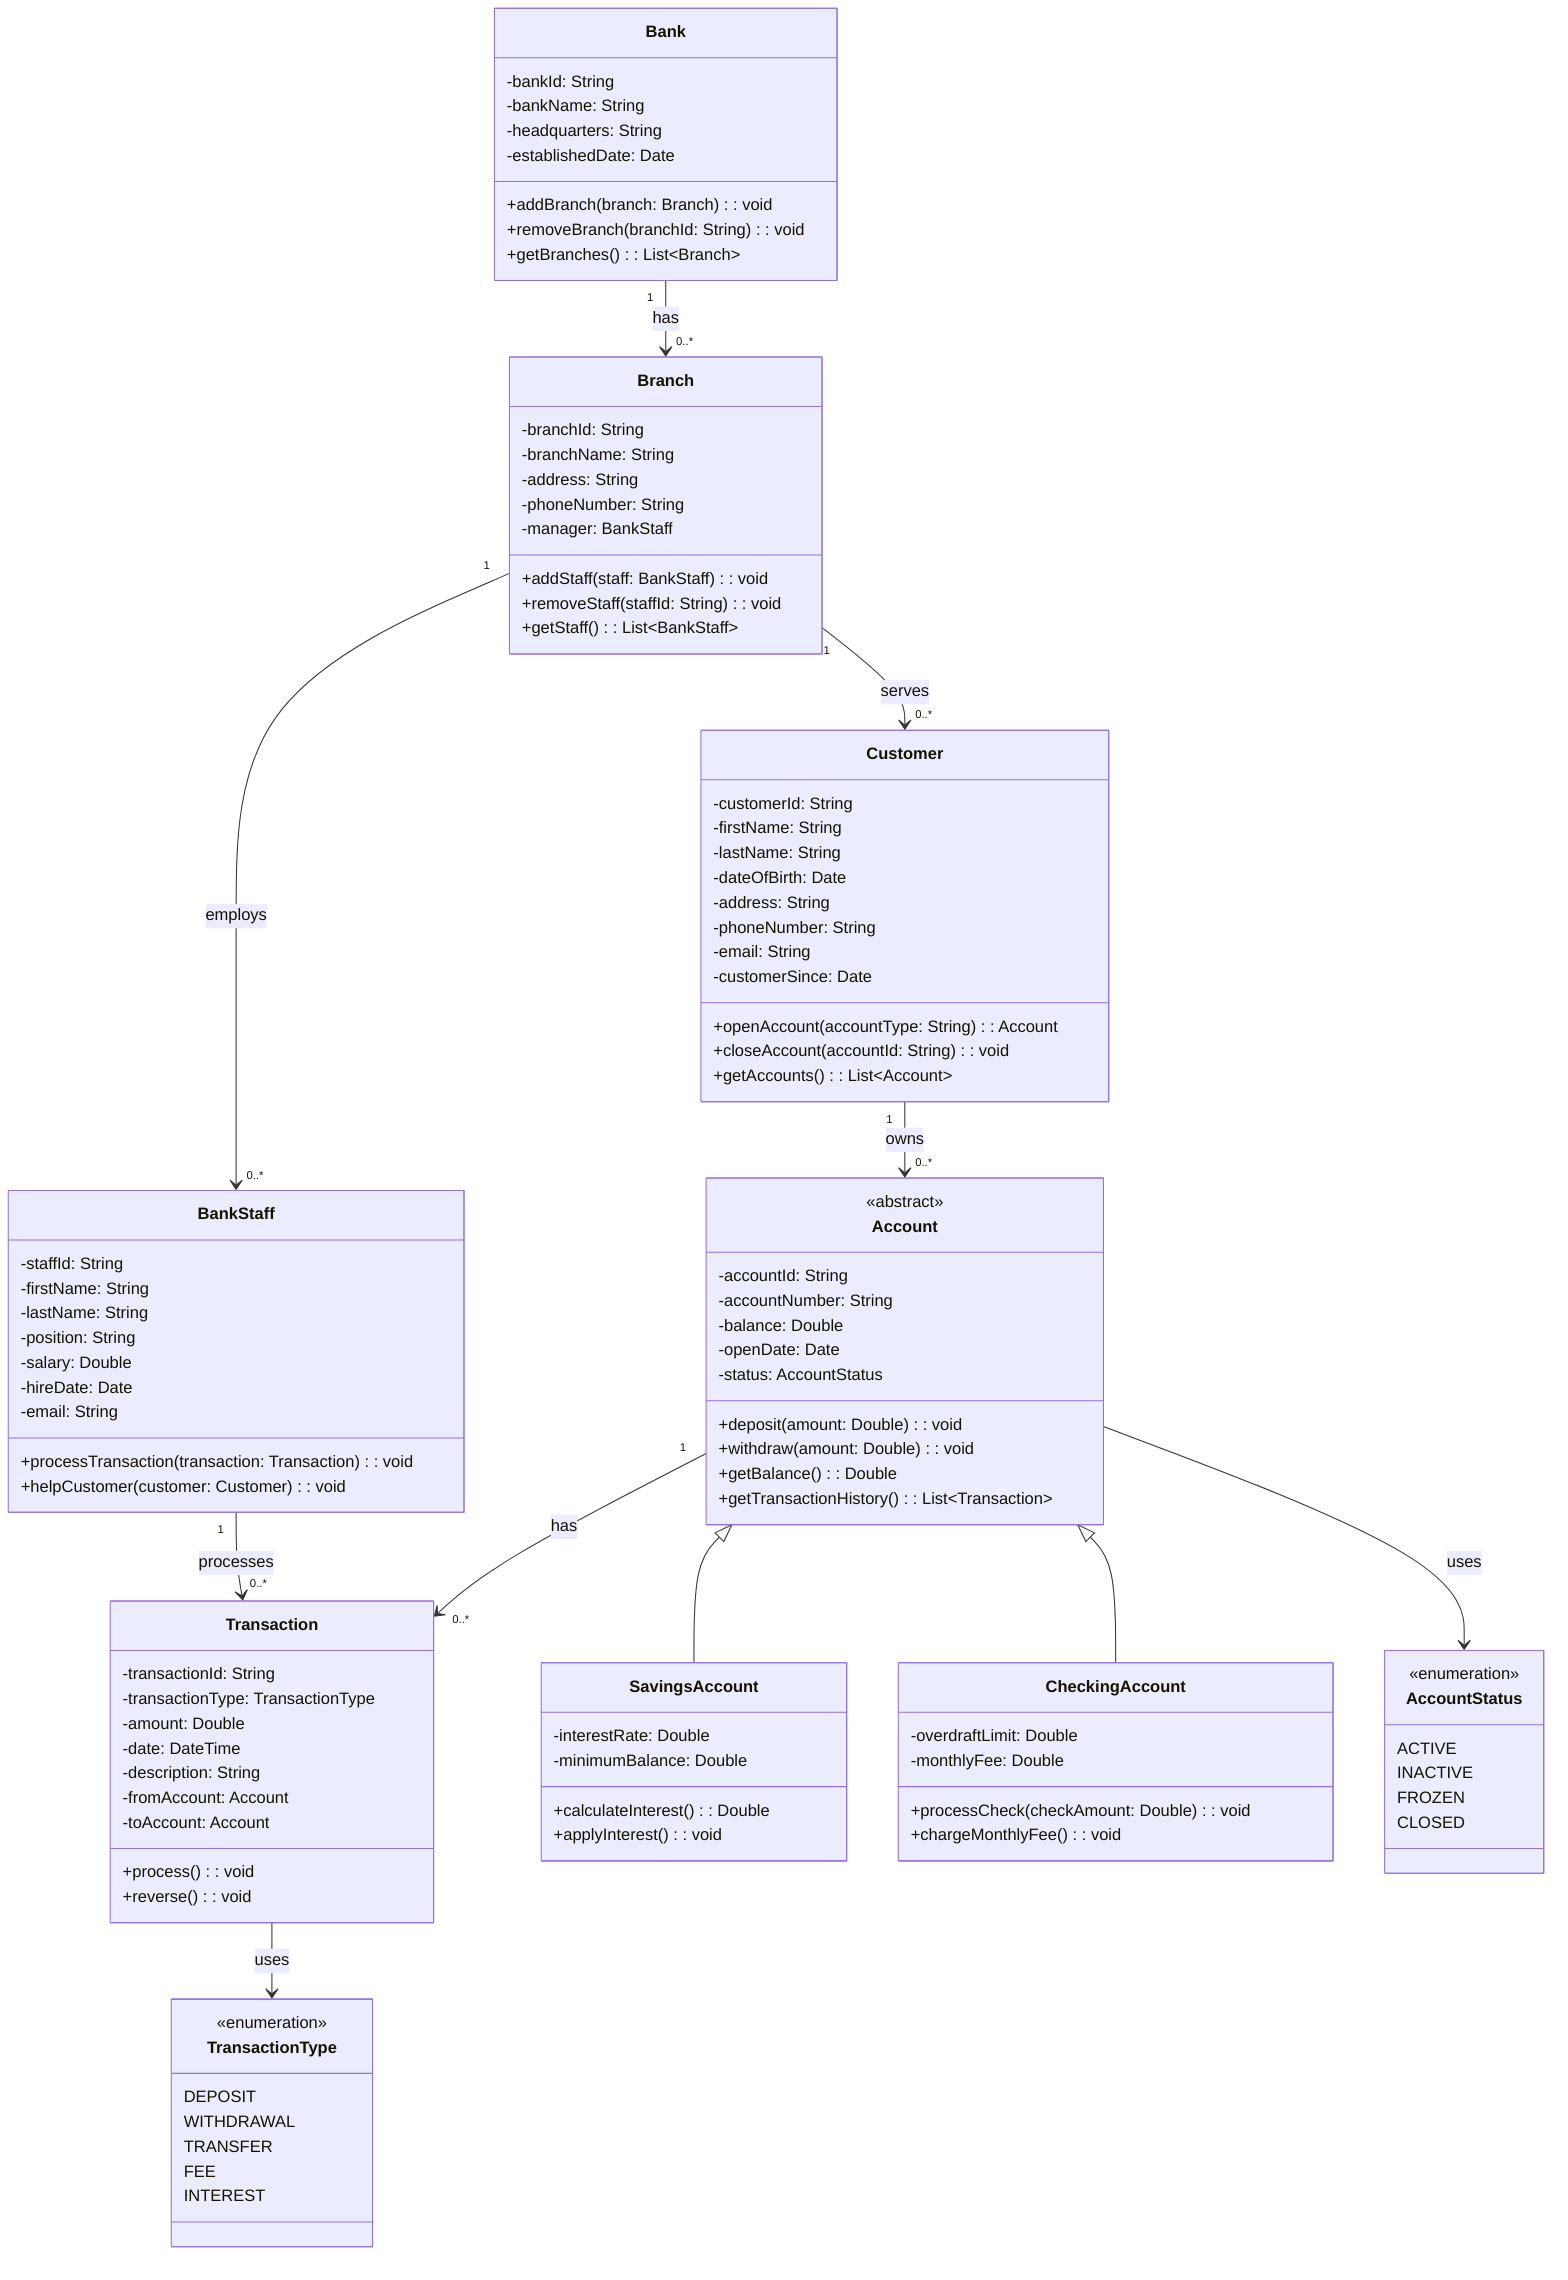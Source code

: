 classDiagram
    class Bank {
        -bankId: String
        -bankName: String
        -headquarters: String
        -establishedDate: Date
        +addBranch(branch: Branch): void
        +removeBranch(branchId: String): void
        +getBranches(): List~Branch~
    }

    class Branch {
        -branchId: String
        -branchName: String
        -address: String
        -phoneNumber: String
        -manager: BankStaff
        +addStaff(staff: BankStaff): void
        +removeStaff(staffId: String): void
        +getStaff(): List~BankStaff~
    }

    class BankStaff {
        -staffId: String
        -firstName: String
        -lastName: String
        -position: String
        -salary: Double
        -hireDate: Date
        -email: String
        +processTransaction(transaction: Transaction): void
        +helpCustomer(customer: Customer): void
    }

    class Customer {
        -customerId: String
        -firstName: String
        -lastName: String
        -dateOfBirth: Date
        -address: String
        -phoneNumber: String
        -email: String
        -customerSince: Date
        +openAccount(accountType: String): Account
        +closeAccount(accountId: String): void
        +getAccounts(): List~Account~
    }

    class Account {
        <<abstract>>
        -accountId: String
        -accountNumber: String
        -balance: Double
        -openDate: Date
        -status: AccountStatus
        +deposit(amount: Double): void
        +withdraw(amount: Double): void
        +getBalance(): Double
        +getTransactionHistory(): List~Transaction~
    }

    class SavingsAccount {
        -interestRate: Double
        -minimumBalance: Double
        +calculateInterest(): Double
        +applyInterest(): void
    }

    class CheckingAccount {
        -overdraftLimit: Double
        -monthlyFee: Double
        +processCheck(checkAmount: Double): void
        +chargeMonthlyFee(): void
    }

    class Transaction {
        -transactionId: String
        -transactionType: TransactionType
        -amount: Double
        -date: DateTime
        -description: String
        -fromAccount: Account
        -toAccount: Account
        +process(): void
        +reverse(): void
    }

    class AccountStatus {
        <<enumeration>>
        ACTIVE
        INACTIVE
        FROZEN
        CLOSED
    }

    class TransactionType {
        <<enumeration>>
        DEPOSIT
        WITHDRAWAL
        TRANSFER
        FEE
        INTEREST
    }

    %% Relationships
    Bank "1" --> "0..*" Branch : has
    Branch "1" --> "0..*" BankStaff : employs
    Branch "1" --> "0..*" Customer : serves
    Customer "1" --> "0..*" Account : owns
    Account "1" --> "0..*" Transaction : has
    Account <|-- SavingsAccount
    Account <|-- CheckingAccount
    BankStaff "1" --> "0..*" Transaction : processes
    Account --> AccountStatus : uses
    Transaction --> TransactionType : uses